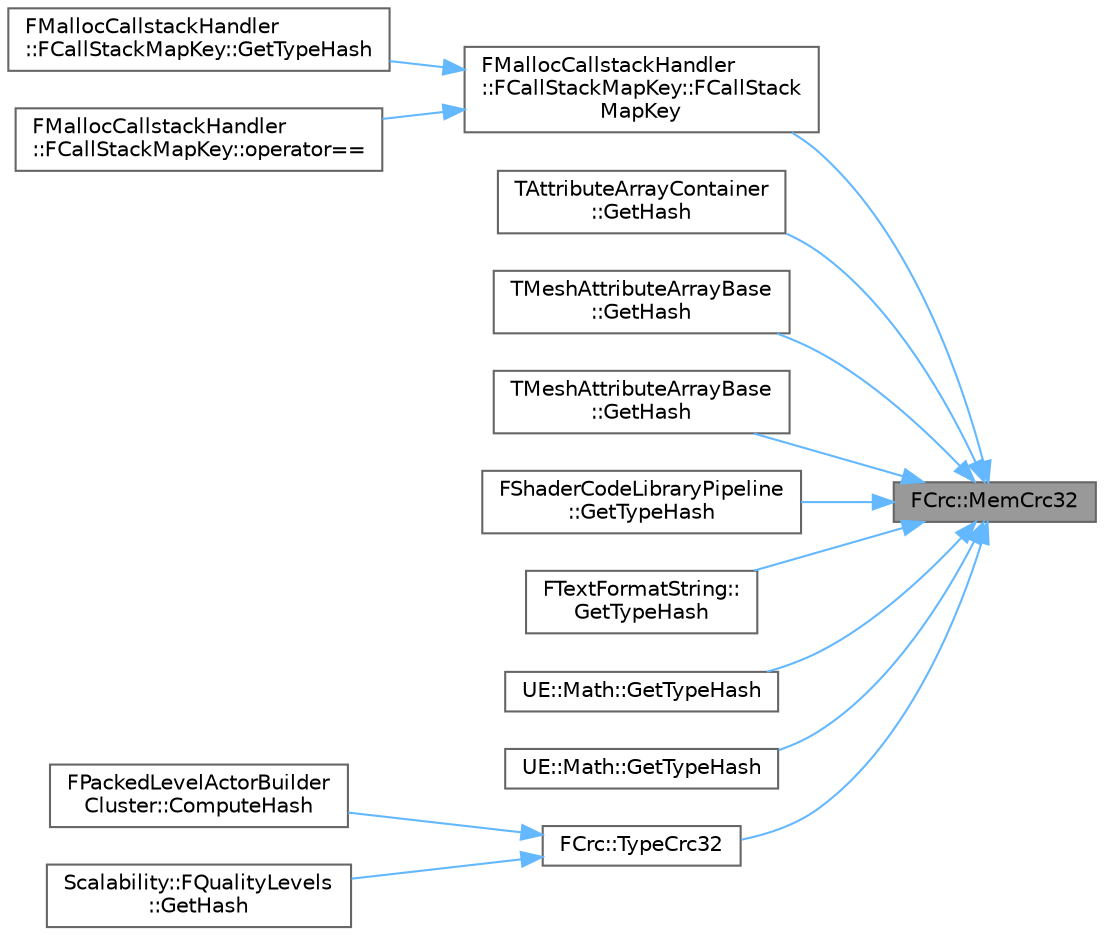 digraph "FCrc::MemCrc32"
{
 // INTERACTIVE_SVG=YES
 // LATEX_PDF_SIZE
  bgcolor="transparent";
  edge [fontname=Helvetica,fontsize=10,labelfontname=Helvetica,labelfontsize=10];
  node [fontname=Helvetica,fontsize=10,shape=box,height=0.2,width=0.4];
  rankdir="RL";
  Node1 [id="Node000001",label="FCrc::MemCrc32",height=0.2,width=0.4,color="gray40", fillcolor="grey60", style="filled", fontcolor="black",tooltip=" "];
  Node1 -> Node2 [id="edge1_Node000001_Node000002",dir="back",color="steelblue1",style="solid",tooltip=" "];
  Node2 [id="Node000002",label="FMallocCallstackHandler\l::FCallStackMapKey::FCallStack\lMapKey",height=0.2,width=0.4,color="grey40", fillcolor="white", style="filled",URL="$d2/d6d/structFMallocCallstackHandler_1_1FCallStackMapKey.html#a9c1324073959f955e090784c2a587bab",tooltip=" "];
  Node2 -> Node3 [id="edge2_Node000002_Node000003",dir="back",color="steelblue1",style="solid",tooltip=" "];
  Node3 [id="Node000003",label="FMallocCallstackHandler\l::FCallStackMapKey::GetTypeHash",height=0.2,width=0.4,color="grey40", fillcolor="white", style="filled",URL="$d2/d6d/structFMallocCallstackHandler_1_1FCallStackMapKey.html#aa0dffb9379494f41bac28b5f170fb7e9",tooltip=" "];
  Node2 -> Node4 [id="edge3_Node000002_Node000004",dir="back",color="steelblue1",style="solid",tooltip=" "];
  Node4 [id="Node000004",label="FMallocCallstackHandler\l::FCallStackMapKey::operator==",height=0.2,width=0.4,color="grey40", fillcolor="white", style="filled",URL="$d2/d6d/structFMallocCallstackHandler_1_1FCallStackMapKey.html#a4c26026315356326fc2ae72bc1d38a8c",tooltip=" "];
  Node1 -> Node5 [id="edge4_Node000001_Node000005",dir="back",color="steelblue1",style="solid",tooltip=" "];
  Node5 [id="Node000005",label="TAttributeArrayContainer\l::GetHash",height=0.2,width=0.4,color="grey40", fillcolor="white", style="filled",URL="$de/d02/classTAttributeArrayContainer.html#a3d60d83bd2f5a16c31eb27606fecff38",tooltip=" "];
  Node1 -> Node6 [id="edge5_Node000001_Node000006",dir="back",color="steelblue1",style="solid",tooltip=" "];
  Node6 [id="Node000006",label="TMeshAttributeArrayBase\l::GetHash",height=0.2,width=0.4,color="grey40", fillcolor="white", style="filled",URL="$d3/d90/classTMeshAttributeArrayBase.html#a850386a27c007e4ced206b7247538be2",tooltip=" "];
  Node1 -> Node7 [id="edge6_Node000001_Node000007",dir="back",color="steelblue1",style="solid",tooltip=" "];
  Node7 [id="Node000007",label="TMeshAttributeArrayBase\l::GetHash",height=0.2,width=0.4,color="grey40", fillcolor="white", style="filled",URL="$d3/d90/classTMeshAttributeArrayBase.html#a461fd31d20bfb26656bce432f930ee73",tooltip=" "];
  Node1 -> Node8 [id="edge7_Node000001_Node000008",dir="back",color="steelblue1",style="solid",tooltip=" "];
  Node8 [id="Node000008",label="FShaderCodeLibraryPipeline\l::GetTypeHash",height=0.2,width=0.4,color="grey40", fillcolor="white", style="filled",URL="$d8/d6b/structFShaderCodeLibraryPipeline.html#aac5ea9761f6a51226f3eb677ed790f7d",tooltip=" "];
  Node1 -> Node9 [id="edge8_Node000001_Node000009",dir="back",color="steelblue1",style="solid",tooltip=" "];
  Node9 [id="Node000009",label="FTextFormatString::\lGetTypeHash",height=0.2,width=0.4,color="grey40", fillcolor="white", style="filled",URL="$da/d2e/classFTextFormatString.html#a08ca760d31d046f0ea24a52c7bc2e3c2",tooltip=" "];
  Node1 -> Node10 [id="edge9_Node000001_Node000010",dir="back",color="steelblue1",style="solid",tooltip=" "];
  Node10 [id="Node000010",label="UE::Math::GetTypeHash",height=0.2,width=0.4,color="grey40", fillcolor="white", style="filled",URL="$dd/d3f/namespaceUE_1_1Math.html#a362b1513f9ea1c28488bc5c8a6919e0b",tooltip="Creates a hash value from an IntVector2."];
  Node1 -> Node11 [id="edge10_Node000001_Node000011",dir="back",color="steelblue1",style="solid",tooltip=" "];
  Node11 [id="Node000011",label="UE::Math::GetTypeHash",height=0.2,width=0.4,color="grey40", fillcolor="white", style="filled",URL="$dd/d3f/namespaceUE_1_1Math.html#a663c0992f5819dc1e0fdcddcde80d8ec",tooltip="Creates a hash value from an IntVector4."];
  Node1 -> Node12 [id="edge11_Node000001_Node000012",dir="back",color="steelblue1",style="solid",tooltip=" "];
  Node12 [id="Node000012",label="FCrc::TypeCrc32",height=0.2,width=0.4,color="grey40", fillcolor="white", style="filled",URL="$d1/d95/structFCrc.html#aca25aa01adb1df526f85835bb3602acb",tooltip="generates CRC hash of the element"];
  Node12 -> Node13 [id="edge12_Node000012_Node000013",dir="back",color="steelblue1",style="solid",tooltip=" "];
  Node13 [id="Node000013",label="FPackedLevelActorBuilder\lCluster::ComputeHash",height=0.2,width=0.4,color="grey40", fillcolor="white", style="filled",URL="$d1/dab/classFPackedLevelActorBuilderCluster.html#aa56aa77ab7f923c76c5ba8a666d2fa55",tooltip=" "];
  Node12 -> Node14 [id="edge13_Node000012_Node000014",dir="back",color="steelblue1",style="solid",tooltip=" "];
  Node14 [id="Node000014",label="Scalability::FQualityLevels\l::GetHash",height=0.2,width=0.4,color="grey40", fillcolor="white", style="filled",URL="$de/de7/structScalability_1_1FQualityLevels.html#a71d70320c97a69df2c484639bee13fbb",tooltip="used for DisplayInternals to quickly identify why a screenshot looks different"];
}
